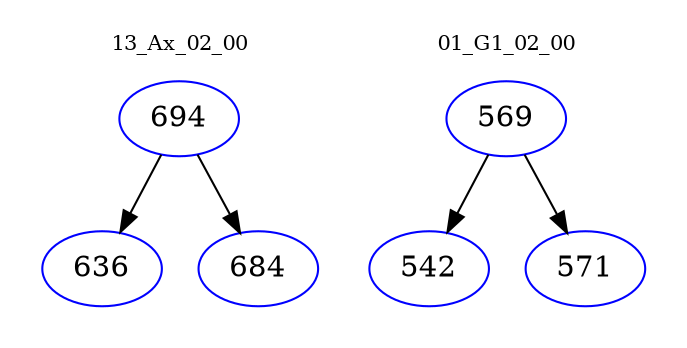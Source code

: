 digraph{
subgraph cluster_0 {
color = white
label = "13_Ax_02_00";
fontsize=10;
T0_694 [label="694", color="blue"]
T0_694 -> T0_636 [color="black"]
T0_636 [label="636", color="blue"]
T0_694 -> T0_684 [color="black"]
T0_684 [label="684", color="blue"]
}
subgraph cluster_1 {
color = white
label = "01_G1_02_00";
fontsize=10;
T1_569 [label="569", color="blue"]
T1_569 -> T1_542 [color="black"]
T1_542 [label="542", color="blue"]
T1_569 -> T1_571 [color="black"]
T1_571 [label="571", color="blue"]
}
}
